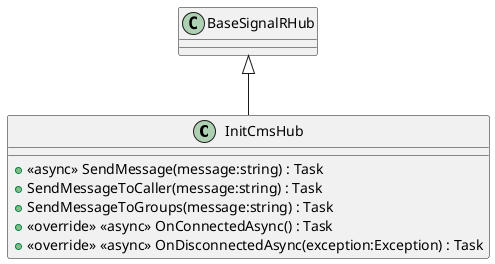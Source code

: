 @startuml
class InitCmsHub {
    + <<async>> SendMessage(message:string) : Task
    + SendMessageToCaller(message:string) : Task
    + SendMessageToGroups(message:string) : Task
    + <<override>> <<async>> OnConnectedAsync() : Task
    + <<override>> <<async>> OnDisconnectedAsync(exception:Exception) : Task
}
BaseSignalRHub <|-- InitCmsHub
@enduml
